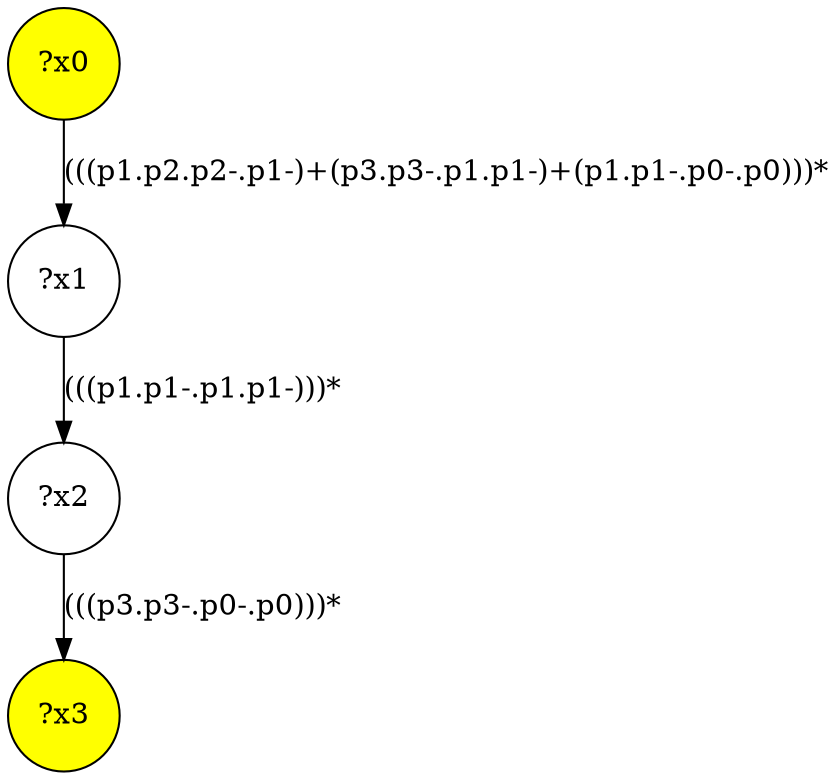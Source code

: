 digraph g {
	x0 [fillcolor="yellow", style="filled," shape=circle, label="?x0"];
	x3 [fillcolor="yellow", style="filled," shape=circle, label="?x3"];
	x1 [shape=circle, label="?x1"];
	x0 -> x1 [label="(((p1.p2.p2-.p1-)+(p3.p3-.p1.p1-)+(p1.p1-.p0-.p0)))*"];
	x2 [shape=circle, label="?x2"];
	x1 -> x2 [label="(((p1.p1-.p1.p1-)))*"];
	x2 -> x3 [label="(((p3.p3-.p0-.p0)))*"];
}
